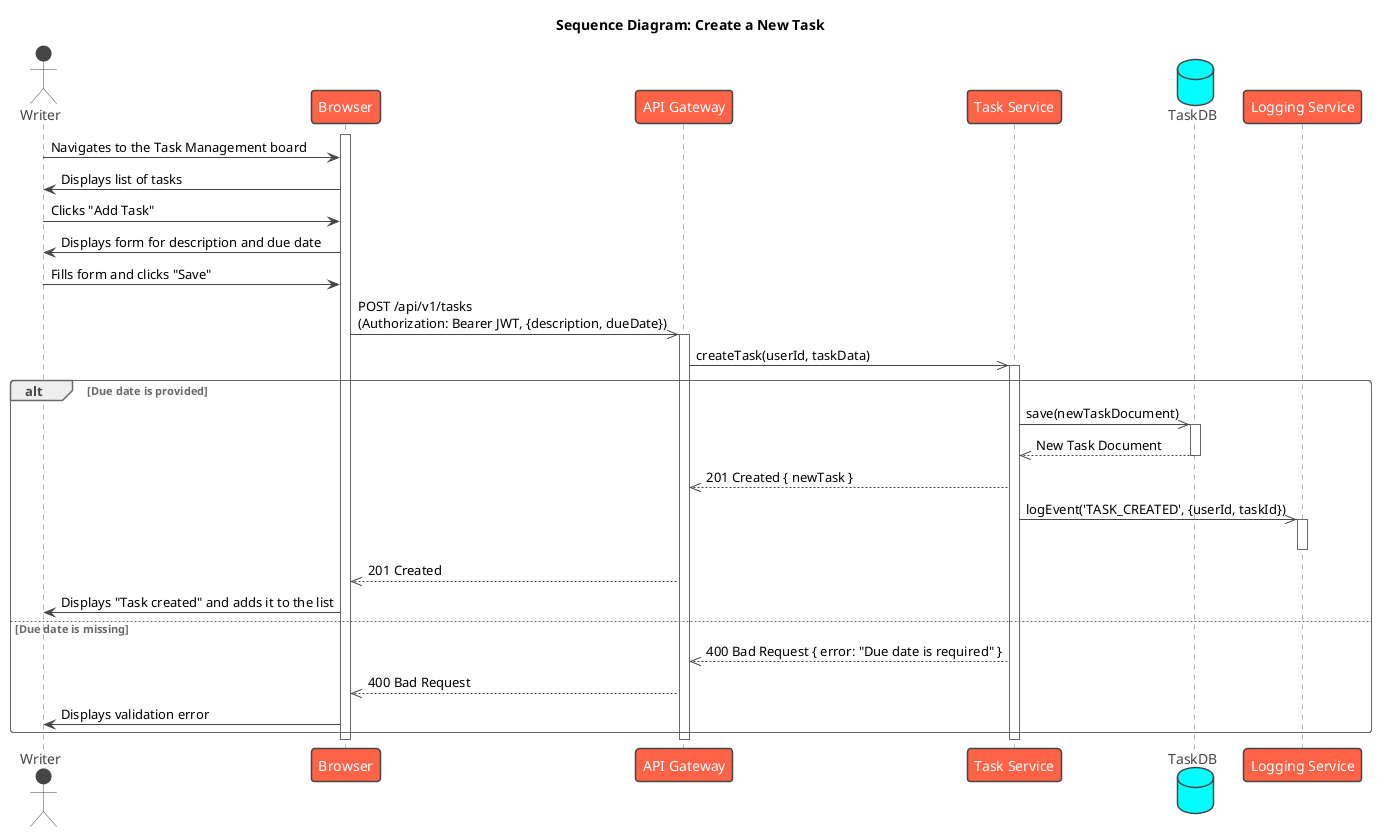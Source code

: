 @startuml
!theme vibrant

title Sequence Diagram: Create a New Task

actor "Writer" as User
participant "Browser" as Browser
participant "API Gateway" as Gateway
participant "Task Service" as TaskService
database "TaskDB" as TaskDB
participant "Logging Service" as LoggingService

activate Browser
User -> Browser : Navigates to the Task Management board
' ... The initial list of tasks is fetched and displayed ...
Browser -> User : Displays list of tasks

User -> Browser : Clicks "Add Task"
Browser -> User : Displays form for description and due date
User -> Browser : Fills form and clicks "Save"
Browser ->> Gateway : POST /api/v1/tasks\n(Authorization: Bearer JWT, {description, dueDate})
activate Gateway

Gateway ->> TaskService : createTask(userId, taskData)
activate TaskService

alt Due date is provided
    TaskService ->> TaskDB : save(newTaskDocument)
    activate TaskDB
    TaskDB -->> TaskService : New Task Document
    deactivate TaskDB
    TaskService -->> Gateway : 201 Created { newTask }
    
    ' Asynchronous Logging
    TaskService ->> LoggingService : logEvent('TASK_CREATED', {userId, taskId})
    activate LoggingService
    deactivate LoggingService

    Gateway -->> Browser : 201 Created
    Browser -> User : Displays "Task created" and adds it to the list
else Due date is missing
    TaskService -->> Gateway : 400 Bad Request { error: "Due date is required" }
    Gateway -->> Browser : 400 Bad Request
    Browser -> User : Displays validation error
end
deactivate TaskService
deactivate Gateway

deactivate Browser
@enduml
